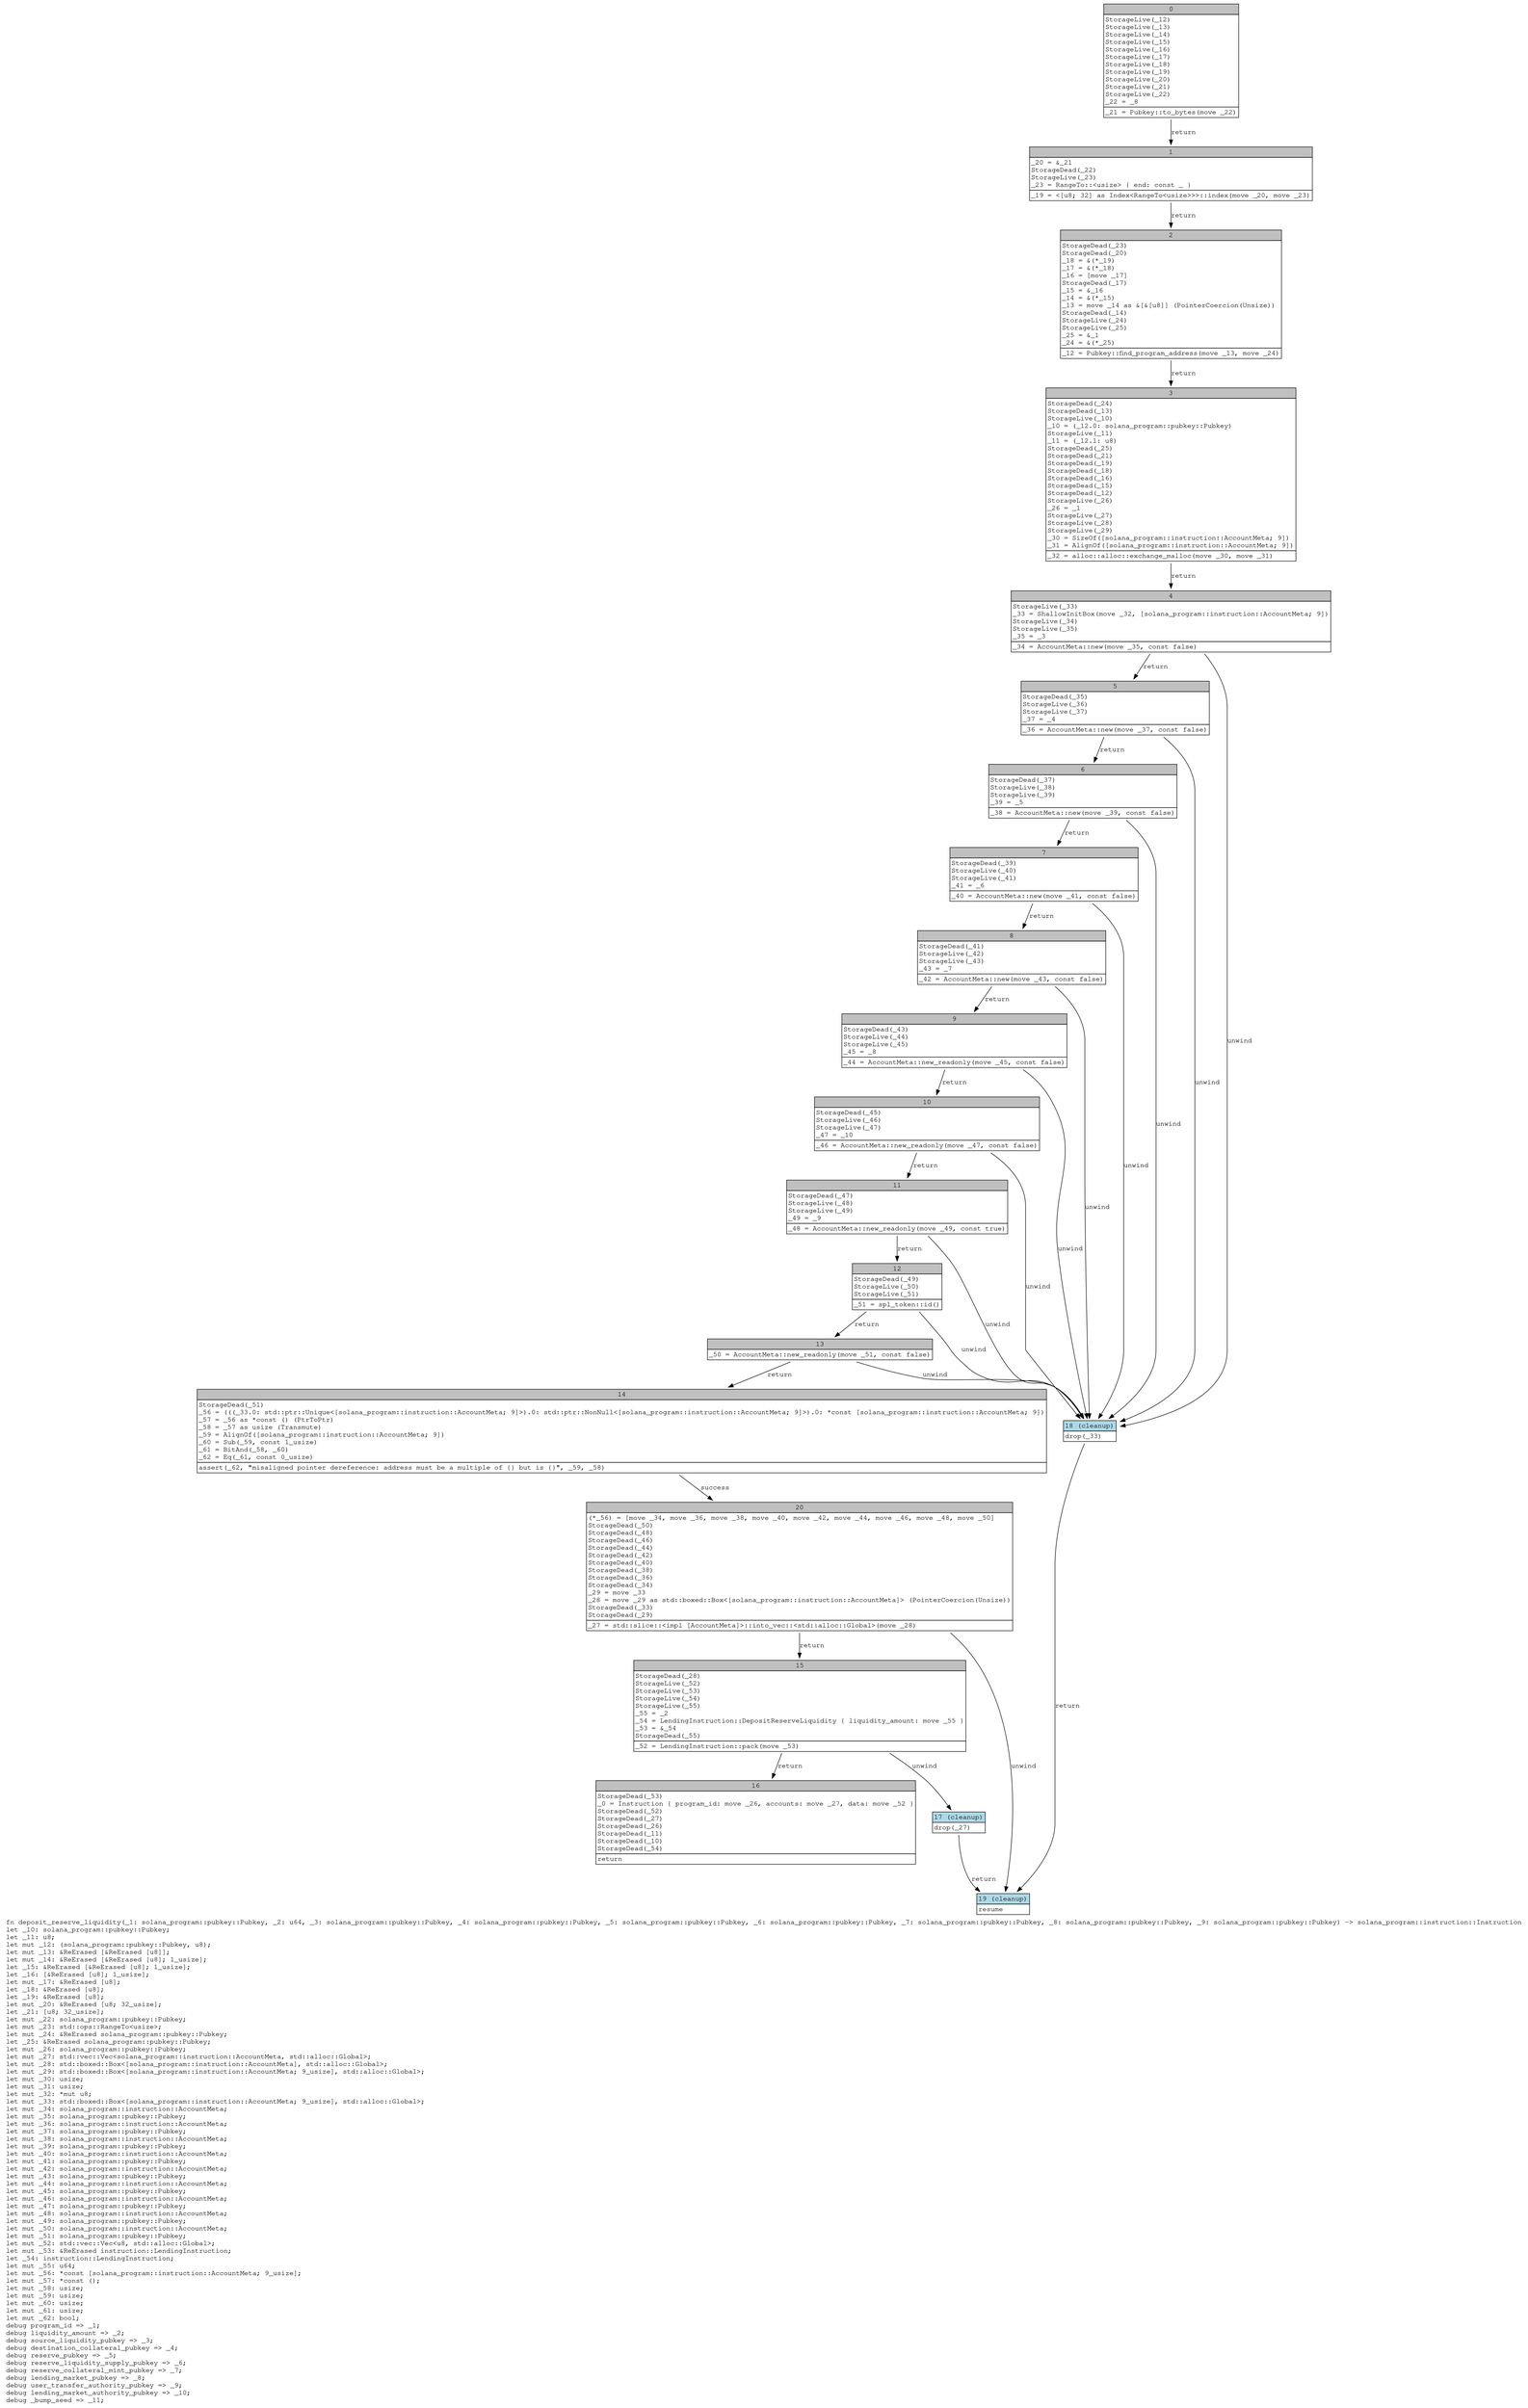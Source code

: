 digraph Mir_0_67 {
    graph [fontname="Courier, monospace"];
    node [fontname="Courier, monospace"];
    edge [fontname="Courier, monospace"];
    label=<fn deposit_reserve_liquidity(_1: solana_program::pubkey::Pubkey, _2: u64, _3: solana_program::pubkey::Pubkey, _4: solana_program::pubkey::Pubkey, _5: solana_program::pubkey::Pubkey, _6: solana_program::pubkey::Pubkey, _7: solana_program::pubkey::Pubkey, _8: solana_program::pubkey::Pubkey, _9: solana_program::pubkey::Pubkey) -&gt; solana_program::instruction::Instruction<br align="left"/>let _10: solana_program::pubkey::Pubkey;<br align="left"/>let _11: u8;<br align="left"/>let mut _12: (solana_program::pubkey::Pubkey, u8);<br align="left"/>let mut _13: &amp;ReErased [&amp;ReErased [u8]];<br align="left"/>let mut _14: &amp;ReErased [&amp;ReErased [u8]; 1_usize];<br align="left"/>let _15: &amp;ReErased [&amp;ReErased [u8]; 1_usize];<br align="left"/>let _16: [&amp;ReErased [u8]; 1_usize];<br align="left"/>let mut _17: &amp;ReErased [u8];<br align="left"/>let _18: &amp;ReErased [u8];<br align="left"/>let _19: &amp;ReErased [u8];<br align="left"/>let mut _20: &amp;ReErased [u8; 32_usize];<br align="left"/>let _21: [u8; 32_usize];<br align="left"/>let mut _22: solana_program::pubkey::Pubkey;<br align="left"/>let mut _23: std::ops::RangeTo&lt;usize&gt;;<br align="left"/>let mut _24: &amp;ReErased solana_program::pubkey::Pubkey;<br align="left"/>let _25: &amp;ReErased solana_program::pubkey::Pubkey;<br align="left"/>let mut _26: solana_program::pubkey::Pubkey;<br align="left"/>let mut _27: std::vec::Vec&lt;solana_program::instruction::AccountMeta, std::alloc::Global&gt;;<br align="left"/>let mut _28: std::boxed::Box&lt;[solana_program::instruction::AccountMeta], std::alloc::Global&gt;;<br align="left"/>let mut _29: std::boxed::Box&lt;[solana_program::instruction::AccountMeta; 9_usize], std::alloc::Global&gt;;<br align="left"/>let mut _30: usize;<br align="left"/>let mut _31: usize;<br align="left"/>let mut _32: *mut u8;<br align="left"/>let mut _33: std::boxed::Box&lt;[solana_program::instruction::AccountMeta; 9_usize], std::alloc::Global&gt;;<br align="left"/>let mut _34: solana_program::instruction::AccountMeta;<br align="left"/>let mut _35: solana_program::pubkey::Pubkey;<br align="left"/>let mut _36: solana_program::instruction::AccountMeta;<br align="left"/>let mut _37: solana_program::pubkey::Pubkey;<br align="left"/>let mut _38: solana_program::instruction::AccountMeta;<br align="left"/>let mut _39: solana_program::pubkey::Pubkey;<br align="left"/>let mut _40: solana_program::instruction::AccountMeta;<br align="left"/>let mut _41: solana_program::pubkey::Pubkey;<br align="left"/>let mut _42: solana_program::instruction::AccountMeta;<br align="left"/>let mut _43: solana_program::pubkey::Pubkey;<br align="left"/>let mut _44: solana_program::instruction::AccountMeta;<br align="left"/>let mut _45: solana_program::pubkey::Pubkey;<br align="left"/>let mut _46: solana_program::instruction::AccountMeta;<br align="left"/>let mut _47: solana_program::pubkey::Pubkey;<br align="left"/>let mut _48: solana_program::instruction::AccountMeta;<br align="left"/>let mut _49: solana_program::pubkey::Pubkey;<br align="left"/>let mut _50: solana_program::instruction::AccountMeta;<br align="left"/>let mut _51: solana_program::pubkey::Pubkey;<br align="left"/>let mut _52: std::vec::Vec&lt;u8, std::alloc::Global&gt;;<br align="left"/>let mut _53: &amp;ReErased instruction::LendingInstruction;<br align="left"/>let _54: instruction::LendingInstruction;<br align="left"/>let mut _55: u64;<br align="left"/>let mut _56: *const [solana_program::instruction::AccountMeta; 9_usize];<br align="left"/>let mut _57: *const ();<br align="left"/>let mut _58: usize;<br align="left"/>let mut _59: usize;<br align="left"/>let mut _60: usize;<br align="left"/>let mut _61: usize;<br align="left"/>let mut _62: bool;<br align="left"/>debug program_id =&gt; _1;<br align="left"/>debug liquidity_amount =&gt; _2;<br align="left"/>debug source_liquidity_pubkey =&gt; _3;<br align="left"/>debug destination_collateral_pubkey =&gt; _4;<br align="left"/>debug reserve_pubkey =&gt; _5;<br align="left"/>debug reserve_liquidity_supply_pubkey =&gt; _6;<br align="left"/>debug reserve_collateral_mint_pubkey =&gt; _7;<br align="left"/>debug lending_market_pubkey =&gt; _8;<br align="left"/>debug user_transfer_authority_pubkey =&gt; _9;<br align="left"/>debug lending_market_authority_pubkey =&gt; _10;<br align="left"/>debug _bump_seed =&gt; _11;<br align="left"/>>;
    bb0__0_67 [shape="none", label=<<table border="0" cellborder="1" cellspacing="0"><tr><td bgcolor="gray" align="center" colspan="1">0</td></tr><tr><td align="left" balign="left">StorageLive(_12)<br/>StorageLive(_13)<br/>StorageLive(_14)<br/>StorageLive(_15)<br/>StorageLive(_16)<br/>StorageLive(_17)<br/>StorageLive(_18)<br/>StorageLive(_19)<br/>StorageLive(_20)<br/>StorageLive(_21)<br/>StorageLive(_22)<br/>_22 = _8<br/></td></tr><tr><td align="left">_21 = Pubkey::to_bytes(move _22)</td></tr></table>>];
    bb1__0_67 [shape="none", label=<<table border="0" cellborder="1" cellspacing="0"><tr><td bgcolor="gray" align="center" colspan="1">1</td></tr><tr><td align="left" balign="left">_20 = &amp;_21<br/>StorageDead(_22)<br/>StorageLive(_23)<br/>_23 = RangeTo::&lt;usize&gt; { end: const _ }<br/></td></tr><tr><td align="left">_19 = &lt;[u8; 32] as Index&lt;RangeTo&lt;usize&gt;&gt;&gt;::index(move _20, move _23)</td></tr></table>>];
    bb2__0_67 [shape="none", label=<<table border="0" cellborder="1" cellspacing="0"><tr><td bgcolor="gray" align="center" colspan="1">2</td></tr><tr><td align="left" balign="left">StorageDead(_23)<br/>StorageDead(_20)<br/>_18 = &amp;(*_19)<br/>_17 = &amp;(*_18)<br/>_16 = [move _17]<br/>StorageDead(_17)<br/>_15 = &amp;_16<br/>_14 = &amp;(*_15)<br/>_13 = move _14 as &amp;[&amp;[u8]] (PointerCoercion(Unsize))<br/>StorageDead(_14)<br/>StorageLive(_24)<br/>StorageLive(_25)<br/>_25 = &amp;_1<br/>_24 = &amp;(*_25)<br/></td></tr><tr><td align="left">_12 = Pubkey::find_program_address(move _13, move _24)</td></tr></table>>];
    bb3__0_67 [shape="none", label=<<table border="0" cellborder="1" cellspacing="0"><tr><td bgcolor="gray" align="center" colspan="1">3</td></tr><tr><td align="left" balign="left">StorageDead(_24)<br/>StorageDead(_13)<br/>StorageLive(_10)<br/>_10 = (_12.0: solana_program::pubkey::Pubkey)<br/>StorageLive(_11)<br/>_11 = (_12.1: u8)<br/>StorageDead(_25)<br/>StorageDead(_21)<br/>StorageDead(_19)<br/>StorageDead(_18)<br/>StorageDead(_16)<br/>StorageDead(_15)<br/>StorageDead(_12)<br/>StorageLive(_26)<br/>_26 = _1<br/>StorageLive(_27)<br/>StorageLive(_28)<br/>StorageLive(_29)<br/>_30 = SizeOf([solana_program::instruction::AccountMeta; 9])<br/>_31 = AlignOf([solana_program::instruction::AccountMeta; 9])<br/></td></tr><tr><td align="left">_32 = alloc::alloc::exchange_malloc(move _30, move _31)</td></tr></table>>];
    bb4__0_67 [shape="none", label=<<table border="0" cellborder="1" cellspacing="0"><tr><td bgcolor="gray" align="center" colspan="1">4</td></tr><tr><td align="left" balign="left">StorageLive(_33)<br/>_33 = ShallowInitBox(move _32, [solana_program::instruction::AccountMeta; 9])<br/>StorageLive(_34)<br/>StorageLive(_35)<br/>_35 = _3<br/></td></tr><tr><td align="left">_34 = AccountMeta::new(move _35, const false)</td></tr></table>>];
    bb5__0_67 [shape="none", label=<<table border="0" cellborder="1" cellspacing="0"><tr><td bgcolor="gray" align="center" colspan="1">5</td></tr><tr><td align="left" balign="left">StorageDead(_35)<br/>StorageLive(_36)<br/>StorageLive(_37)<br/>_37 = _4<br/></td></tr><tr><td align="left">_36 = AccountMeta::new(move _37, const false)</td></tr></table>>];
    bb6__0_67 [shape="none", label=<<table border="0" cellborder="1" cellspacing="0"><tr><td bgcolor="gray" align="center" colspan="1">6</td></tr><tr><td align="left" balign="left">StorageDead(_37)<br/>StorageLive(_38)<br/>StorageLive(_39)<br/>_39 = _5<br/></td></tr><tr><td align="left">_38 = AccountMeta::new(move _39, const false)</td></tr></table>>];
    bb7__0_67 [shape="none", label=<<table border="0" cellborder="1" cellspacing="0"><tr><td bgcolor="gray" align="center" colspan="1">7</td></tr><tr><td align="left" balign="left">StorageDead(_39)<br/>StorageLive(_40)<br/>StorageLive(_41)<br/>_41 = _6<br/></td></tr><tr><td align="left">_40 = AccountMeta::new(move _41, const false)</td></tr></table>>];
    bb8__0_67 [shape="none", label=<<table border="0" cellborder="1" cellspacing="0"><tr><td bgcolor="gray" align="center" colspan="1">8</td></tr><tr><td align="left" balign="left">StorageDead(_41)<br/>StorageLive(_42)<br/>StorageLive(_43)<br/>_43 = _7<br/></td></tr><tr><td align="left">_42 = AccountMeta::new(move _43, const false)</td></tr></table>>];
    bb9__0_67 [shape="none", label=<<table border="0" cellborder="1" cellspacing="0"><tr><td bgcolor="gray" align="center" colspan="1">9</td></tr><tr><td align="left" balign="left">StorageDead(_43)<br/>StorageLive(_44)<br/>StorageLive(_45)<br/>_45 = _8<br/></td></tr><tr><td align="left">_44 = AccountMeta::new_readonly(move _45, const false)</td></tr></table>>];
    bb10__0_67 [shape="none", label=<<table border="0" cellborder="1" cellspacing="0"><tr><td bgcolor="gray" align="center" colspan="1">10</td></tr><tr><td align="left" balign="left">StorageDead(_45)<br/>StorageLive(_46)<br/>StorageLive(_47)<br/>_47 = _10<br/></td></tr><tr><td align="left">_46 = AccountMeta::new_readonly(move _47, const false)</td></tr></table>>];
    bb11__0_67 [shape="none", label=<<table border="0" cellborder="1" cellspacing="0"><tr><td bgcolor="gray" align="center" colspan="1">11</td></tr><tr><td align="left" balign="left">StorageDead(_47)<br/>StorageLive(_48)<br/>StorageLive(_49)<br/>_49 = _9<br/></td></tr><tr><td align="left">_48 = AccountMeta::new_readonly(move _49, const true)</td></tr></table>>];
    bb12__0_67 [shape="none", label=<<table border="0" cellborder="1" cellspacing="0"><tr><td bgcolor="gray" align="center" colspan="1">12</td></tr><tr><td align="left" balign="left">StorageDead(_49)<br/>StorageLive(_50)<br/>StorageLive(_51)<br/></td></tr><tr><td align="left">_51 = spl_token::id()</td></tr></table>>];
    bb13__0_67 [shape="none", label=<<table border="0" cellborder="1" cellspacing="0"><tr><td bgcolor="gray" align="center" colspan="1">13</td></tr><tr><td align="left">_50 = AccountMeta::new_readonly(move _51, const false)</td></tr></table>>];
    bb14__0_67 [shape="none", label=<<table border="0" cellborder="1" cellspacing="0"><tr><td bgcolor="gray" align="center" colspan="1">14</td></tr><tr><td align="left" balign="left">StorageDead(_51)<br/>_56 = (((_33.0: std::ptr::Unique&lt;[solana_program::instruction::AccountMeta; 9]&gt;).0: std::ptr::NonNull&lt;[solana_program::instruction::AccountMeta; 9]&gt;).0: *const [solana_program::instruction::AccountMeta; 9])<br/>_57 = _56 as *const () (PtrToPtr)<br/>_58 = _57 as usize (Transmute)<br/>_59 = AlignOf([solana_program::instruction::AccountMeta; 9])<br/>_60 = Sub(_59, const 1_usize)<br/>_61 = BitAnd(_58, _60)<br/>_62 = Eq(_61, const 0_usize)<br/></td></tr><tr><td align="left">assert(_62, &quot;misaligned pointer dereference: address must be a multiple of {} but is {}&quot;, _59, _58)</td></tr></table>>];
    bb15__0_67 [shape="none", label=<<table border="0" cellborder="1" cellspacing="0"><tr><td bgcolor="gray" align="center" colspan="1">15</td></tr><tr><td align="left" balign="left">StorageDead(_28)<br/>StorageLive(_52)<br/>StorageLive(_53)<br/>StorageLive(_54)<br/>StorageLive(_55)<br/>_55 = _2<br/>_54 = LendingInstruction::DepositReserveLiquidity { liquidity_amount: move _55 }<br/>_53 = &amp;_54<br/>StorageDead(_55)<br/></td></tr><tr><td align="left">_52 = LendingInstruction::pack(move _53)</td></tr></table>>];
    bb16__0_67 [shape="none", label=<<table border="0" cellborder="1" cellspacing="0"><tr><td bgcolor="gray" align="center" colspan="1">16</td></tr><tr><td align="left" balign="left">StorageDead(_53)<br/>_0 = Instruction { program_id: move _26, accounts: move _27, data: move _52 }<br/>StorageDead(_52)<br/>StorageDead(_27)<br/>StorageDead(_26)<br/>StorageDead(_11)<br/>StorageDead(_10)<br/>StorageDead(_54)<br/></td></tr><tr><td align="left">return</td></tr></table>>];
    bb17__0_67 [shape="none", label=<<table border="0" cellborder="1" cellspacing="0"><tr><td bgcolor="lightblue" align="center" colspan="1">17 (cleanup)</td></tr><tr><td align="left">drop(_27)</td></tr></table>>];
    bb18__0_67 [shape="none", label=<<table border="0" cellborder="1" cellspacing="0"><tr><td bgcolor="lightblue" align="center" colspan="1">18 (cleanup)</td></tr><tr><td align="left">drop(_33)</td></tr></table>>];
    bb19__0_67 [shape="none", label=<<table border="0" cellborder="1" cellspacing="0"><tr><td bgcolor="lightblue" align="center" colspan="1">19 (cleanup)</td></tr><tr><td align="left">resume</td></tr></table>>];
    bb20__0_67 [shape="none", label=<<table border="0" cellborder="1" cellspacing="0"><tr><td bgcolor="gray" align="center" colspan="1">20</td></tr><tr><td align="left" balign="left">(*_56) = [move _34, move _36, move _38, move _40, move _42, move _44, move _46, move _48, move _50]<br/>StorageDead(_50)<br/>StorageDead(_48)<br/>StorageDead(_46)<br/>StorageDead(_44)<br/>StorageDead(_42)<br/>StorageDead(_40)<br/>StorageDead(_38)<br/>StorageDead(_36)<br/>StorageDead(_34)<br/>_29 = move _33<br/>_28 = move _29 as std::boxed::Box&lt;[solana_program::instruction::AccountMeta]&gt; (PointerCoercion(Unsize))<br/>StorageDead(_33)<br/>StorageDead(_29)<br/></td></tr><tr><td align="left">_27 = std::slice::&lt;impl [AccountMeta]&gt;::into_vec::&lt;std::alloc::Global&gt;(move _28)</td></tr></table>>];
    bb0__0_67 -> bb1__0_67 [label="return"];
    bb1__0_67 -> bb2__0_67 [label="return"];
    bb2__0_67 -> bb3__0_67 [label="return"];
    bb3__0_67 -> bb4__0_67 [label="return"];
    bb4__0_67 -> bb5__0_67 [label="return"];
    bb4__0_67 -> bb18__0_67 [label="unwind"];
    bb5__0_67 -> bb6__0_67 [label="return"];
    bb5__0_67 -> bb18__0_67 [label="unwind"];
    bb6__0_67 -> bb7__0_67 [label="return"];
    bb6__0_67 -> bb18__0_67 [label="unwind"];
    bb7__0_67 -> bb8__0_67 [label="return"];
    bb7__0_67 -> bb18__0_67 [label="unwind"];
    bb8__0_67 -> bb9__0_67 [label="return"];
    bb8__0_67 -> bb18__0_67 [label="unwind"];
    bb9__0_67 -> bb10__0_67 [label="return"];
    bb9__0_67 -> bb18__0_67 [label="unwind"];
    bb10__0_67 -> bb11__0_67 [label="return"];
    bb10__0_67 -> bb18__0_67 [label="unwind"];
    bb11__0_67 -> bb12__0_67 [label="return"];
    bb11__0_67 -> bb18__0_67 [label="unwind"];
    bb12__0_67 -> bb13__0_67 [label="return"];
    bb12__0_67 -> bb18__0_67 [label="unwind"];
    bb13__0_67 -> bb14__0_67 [label="return"];
    bb13__0_67 -> bb18__0_67 [label="unwind"];
    bb14__0_67 -> bb20__0_67 [label="success"];
    bb15__0_67 -> bb16__0_67 [label="return"];
    bb15__0_67 -> bb17__0_67 [label="unwind"];
    bb17__0_67 -> bb19__0_67 [label="return"];
    bb18__0_67 -> bb19__0_67 [label="return"];
    bb20__0_67 -> bb15__0_67 [label="return"];
    bb20__0_67 -> bb19__0_67 [label="unwind"];
}
